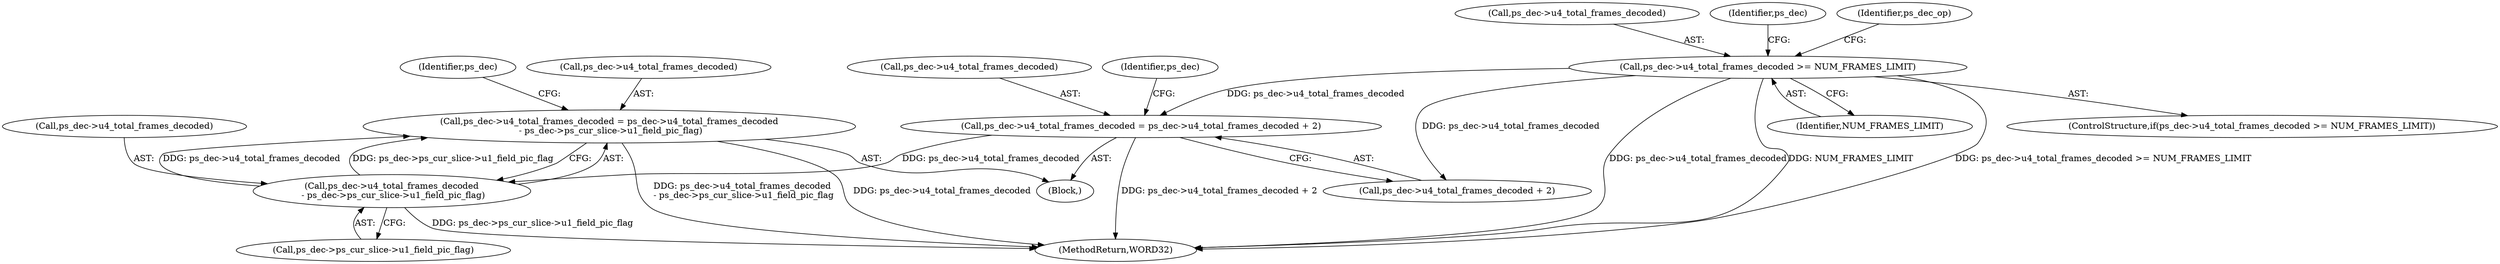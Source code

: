 digraph "0_Android_0b23c81c3dd9ec38f7e6806a3955fed1925541a0@integer" {
"1001984" [label="(Call,ps_dec->u4_total_frames_decoded = ps_dec->u4_total_frames_decoded\n - ps_dec->ps_cur_slice->u1_field_pic_flag)"];
"1001988" [label="(Call,ps_dec->u4_total_frames_decoded\n - ps_dec->ps_cur_slice->u1_field_pic_flag)"];
"1001975" [label="(Call,ps_dec->u4_total_frames_decoded = ps_dec->u4_total_frames_decoded + 2)"];
"1000471" [label="(Call,ps_dec->u4_total_frames_decoded >= NUM_FRAMES_LIMIT)"];
"1000472" [label="(Call,ps_dec->u4_total_frames_decoded)"];
"1001841" [label="(Block,)"];
"1001975" [label="(Call,ps_dec->u4_total_frames_decoded = ps_dec->u4_total_frames_decoded + 2)"];
"1002226" [label="(MethodReturn,WORD32)"];
"1002000" [label="(Identifier,ps_dec)"];
"1001989" [label="(Call,ps_dec->u4_total_frames_decoded)"];
"1001976" [label="(Call,ps_dec->u4_total_frames_decoded)"];
"1000470" [label="(ControlStructure,if(ps_dec->u4_total_frames_decoded >= NUM_FRAMES_LIMIT))"];
"1000486" [label="(Identifier,ps_dec)"];
"1001985" [label="(Call,ps_dec->u4_total_frames_decoded)"];
"1000479" [label="(Identifier,ps_dec_op)"];
"1001979" [label="(Call,ps_dec->u4_total_frames_decoded + 2)"];
"1001984" [label="(Call,ps_dec->u4_total_frames_decoded = ps_dec->u4_total_frames_decoded\n - ps_dec->ps_cur_slice->u1_field_pic_flag)"];
"1001988" [label="(Call,ps_dec->u4_total_frames_decoded\n - ps_dec->ps_cur_slice->u1_field_pic_flag)"];
"1001986" [label="(Identifier,ps_dec)"];
"1000471" [label="(Call,ps_dec->u4_total_frames_decoded >= NUM_FRAMES_LIMIT)"];
"1001992" [label="(Call,ps_dec->ps_cur_slice->u1_field_pic_flag)"];
"1000475" [label="(Identifier,NUM_FRAMES_LIMIT)"];
"1001984" -> "1001841"  [label="AST: "];
"1001984" -> "1001988"  [label="CFG: "];
"1001985" -> "1001984"  [label="AST: "];
"1001988" -> "1001984"  [label="AST: "];
"1002000" -> "1001984"  [label="CFG: "];
"1001984" -> "1002226"  [label="DDG: ps_dec->u4_total_frames_decoded\n - ps_dec->ps_cur_slice->u1_field_pic_flag"];
"1001984" -> "1002226"  [label="DDG: ps_dec->u4_total_frames_decoded"];
"1001988" -> "1001984"  [label="DDG: ps_dec->u4_total_frames_decoded"];
"1001988" -> "1001984"  [label="DDG: ps_dec->ps_cur_slice->u1_field_pic_flag"];
"1001988" -> "1001992"  [label="CFG: "];
"1001989" -> "1001988"  [label="AST: "];
"1001992" -> "1001988"  [label="AST: "];
"1001988" -> "1002226"  [label="DDG: ps_dec->ps_cur_slice->u1_field_pic_flag"];
"1001975" -> "1001988"  [label="DDG: ps_dec->u4_total_frames_decoded"];
"1001975" -> "1001841"  [label="AST: "];
"1001975" -> "1001979"  [label="CFG: "];
"1001976" -> "1001975"  [label="AST: "];
"1001979" -> "1001975"  [label="AST: "];
"1001986" -> "1001975"  [label="CFG: "];
"1001975" -> "1002226"  [label="DDG: ps_dec->u4_total_frames_decoded + 2"];
"1000471" -> "1001975"  [label="DDG: ps_dec->u4_total_frames_decoded"];
"1000471" -> "1000470"  [label="AST: "];
"1000471" -> "1000475"  [label="CFG: "];
"1000472" -> "1000471"  [label="AST: "];
"1000475" -> "1000471"  [label="AST: "];
"1000479" -> "1000471"  [label="CFG: "];
"1000486" -> "1000471"  [label="CFG: "];
"1000471" -> "1002226"  [label="DDG: ps_dec->u4_total_frames_decoded"];
"1000471" -> "1002226"  [label="DDG: NUM_FRAMES_LIMIT"];
"1000471" -> "1002226"  [label="DDG: ps_dec->u4_total_frames_decoded >= NUM_FRAMES_LIMIT"];
"1000471" -> "1001979"  [label="DDG: ps_dec->u4_total_frames_decoded"];
}
